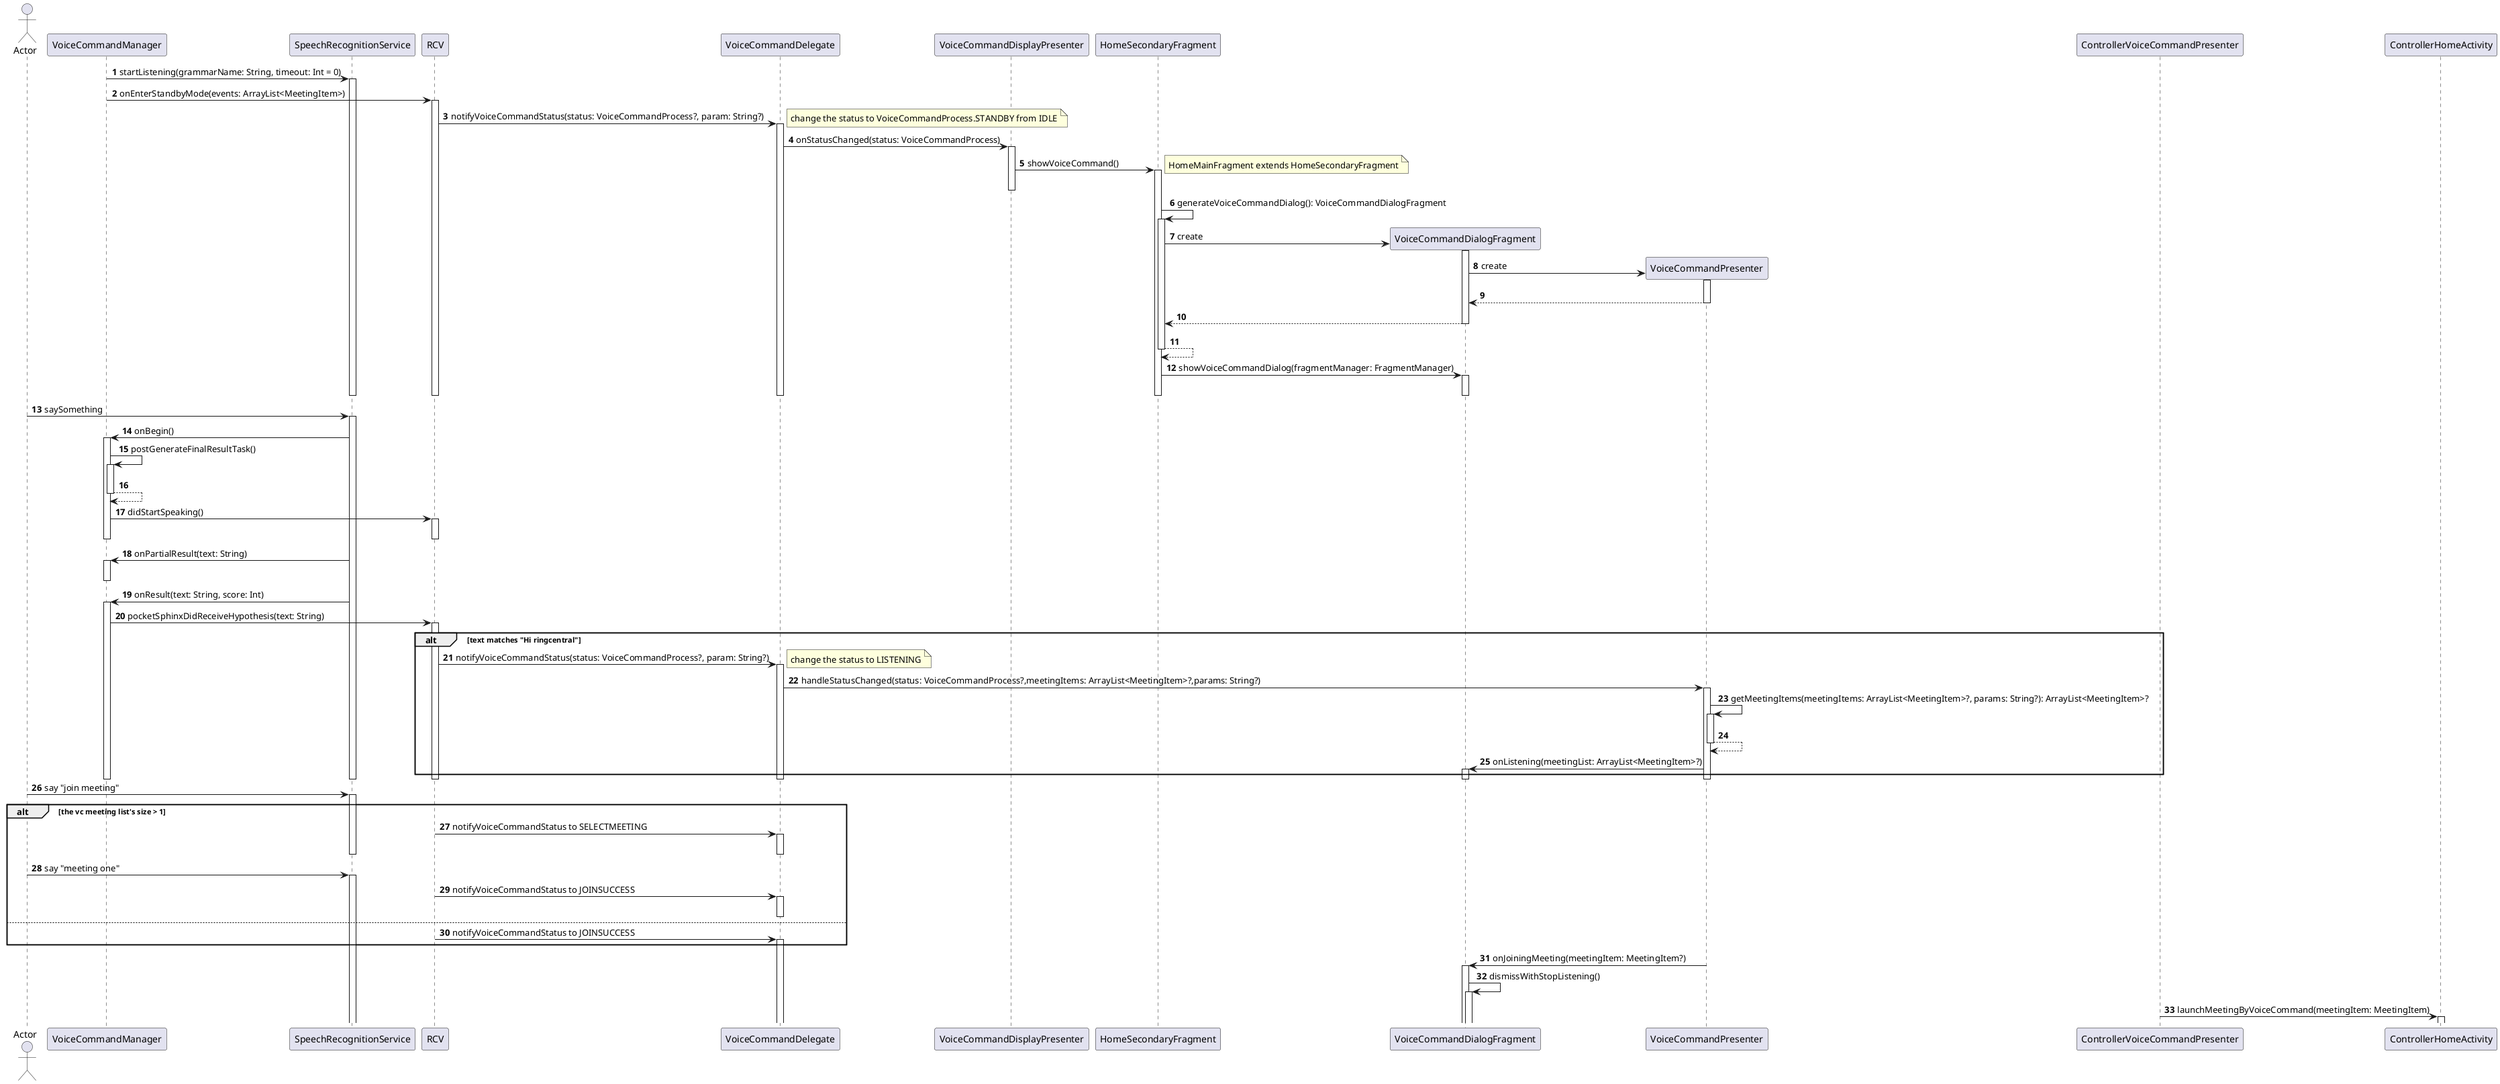 @startuml
'https://plantuml.com/sequence-diagram

actor Actor
autonumber
autoactivate on

VoiceCommandManager -> SpeechRecognitionService: startListening(grammarName: String, timeout: Int = 0)
VoiceCommandManager -> RCV: onEnterStandbyMode(events: ArrayList<MeetingItem>)
RCV -> VoiceCommandDelegate: notifyVoiceCommandStatus(status: VoiceCommandProcess?, param: String?)
note right: change the status to VoiceCommandProcess.STANDBY from IDLE
VoiceCommandDelegate -> VoiceCommandDisplayPresenter: onStatusChanged(status: VoiceCommandProcess)
VoiceCommandDisplayPresenter -> HomeSecondaryFragment: showVoiceCommand()
deactivate VoiceCommandDisplayPresenter
note right: HomeMainFragment extends HomeSecondaryFragment
HomeSecondaryFragment -> HomeSecondaryFragment: generateVoiceCommandDialog(): VoiceCommandDialogFragment
    create VoiceCommandDialogFragment
    HomeSecondaryFragment -> VoiceCommandDialogFragment:create
        create VoiceCommandPresenter
        VoiceCommandDialogFragment -> VoiceCommandPresenter:create
        return
    return
return
HomeSecondaryFragment -> VoiceCommandDialogFragment:showVoiceCommandDialog(fragmentManager: FragmentManager)

deactivate VoiceCommandDelegate
deactivate VoiceCommandDialogFragment
deactivate HomeSecondaryFragment
deactivate RCV
deactivate SpeechRecognitionService
Actor -> SpeechRecognitionService: saySomething
SpeechRecognitionService -> VoiceCommandManager: onBegin()
    VoiceCommandManager -> VoiceCommandManager: postGenerateFinalResultTask()
    return
    VoiceCommandManager -> RCV: didStartSpeaking()
deactivate VoiceCommandManager
deactivate RCV

SpeechRecognitionService -> VoiceCommandManager: onPartialResult(text: String)
deactivate VoiceCommandManager

SpeechRecognitionService -> VoiceCommandManager: onResult(text: String, score: Int)
VoiceCommandManager -> RCV: pocketSphinxDidReceiveHypothesis(text: String)
alt text matches "Hi ringcentral"
    RCV -> VoiceCommandDelegate: notifyVoiceCommandStatus(status: VoiceCommandProcess?, param: String?)
    note right: change the status to LISTENING
    VoiceCommandDelegate -> VoiceCommandPresenter: handleStatusChanged(status: VoiceCommandProcess?,meetingItems: ArrayList<MeetingItem>?,params: String?)
    VoiceCommandPresenter -> VoiceCommandPresenter: getMeetingItems(meetingItems: ArrayList<MeetingItem>?, params: String?): ArrayList<MeetingItem>?
    return
    VoiceCommandPresenter -> VoiceCommandDialogFragment: onListening(meetingList: ArrayList<MeetingItem>?)
end

deactivate VoiceCommandManager
deactivate VoiceCommandDelegate
deactivate VoiceCommandDialogFragment
deactivate VoiceCommandPresenter
deactivate RCV
deactivate SpeechRecognitionService

Actor -> SpeechRecognitionService: say "join meeting"
alt the vc meeting list's size > 1
    RCV -> VoiceCommandDelegate: notifyVoiceCommandStatus to SELECTMEETING
    deactivate VoiceCommandDelegate
    deactivate SpeechRecognitionService
    Actor -> SpeechRecognitionService: say "meeting one"
    RCV -> VoiceCommandDelegate: notifyVoiceCommandStatus to JOINSUCCESS
    deactivate VoiceCommandDelegate
else
    RCV -> VoiceCommandDelegate: notifyVoiceCommandStatus to JOINSUCCESS
end

VoiceCommandPresenter -> VoiceCommandDialogFragment: onJoiningMeeting(meetingItem: MeetingItem?)
VoiceCommandDialogFragment -> VoiceCommandDialogFragment: dismissWithStopListening()
ControllerVoiceCommandPresenter -> ControllerHomeActivity: launchMeetingByVoiceCommand(meetingItem: MeetingItem)
@enduml
